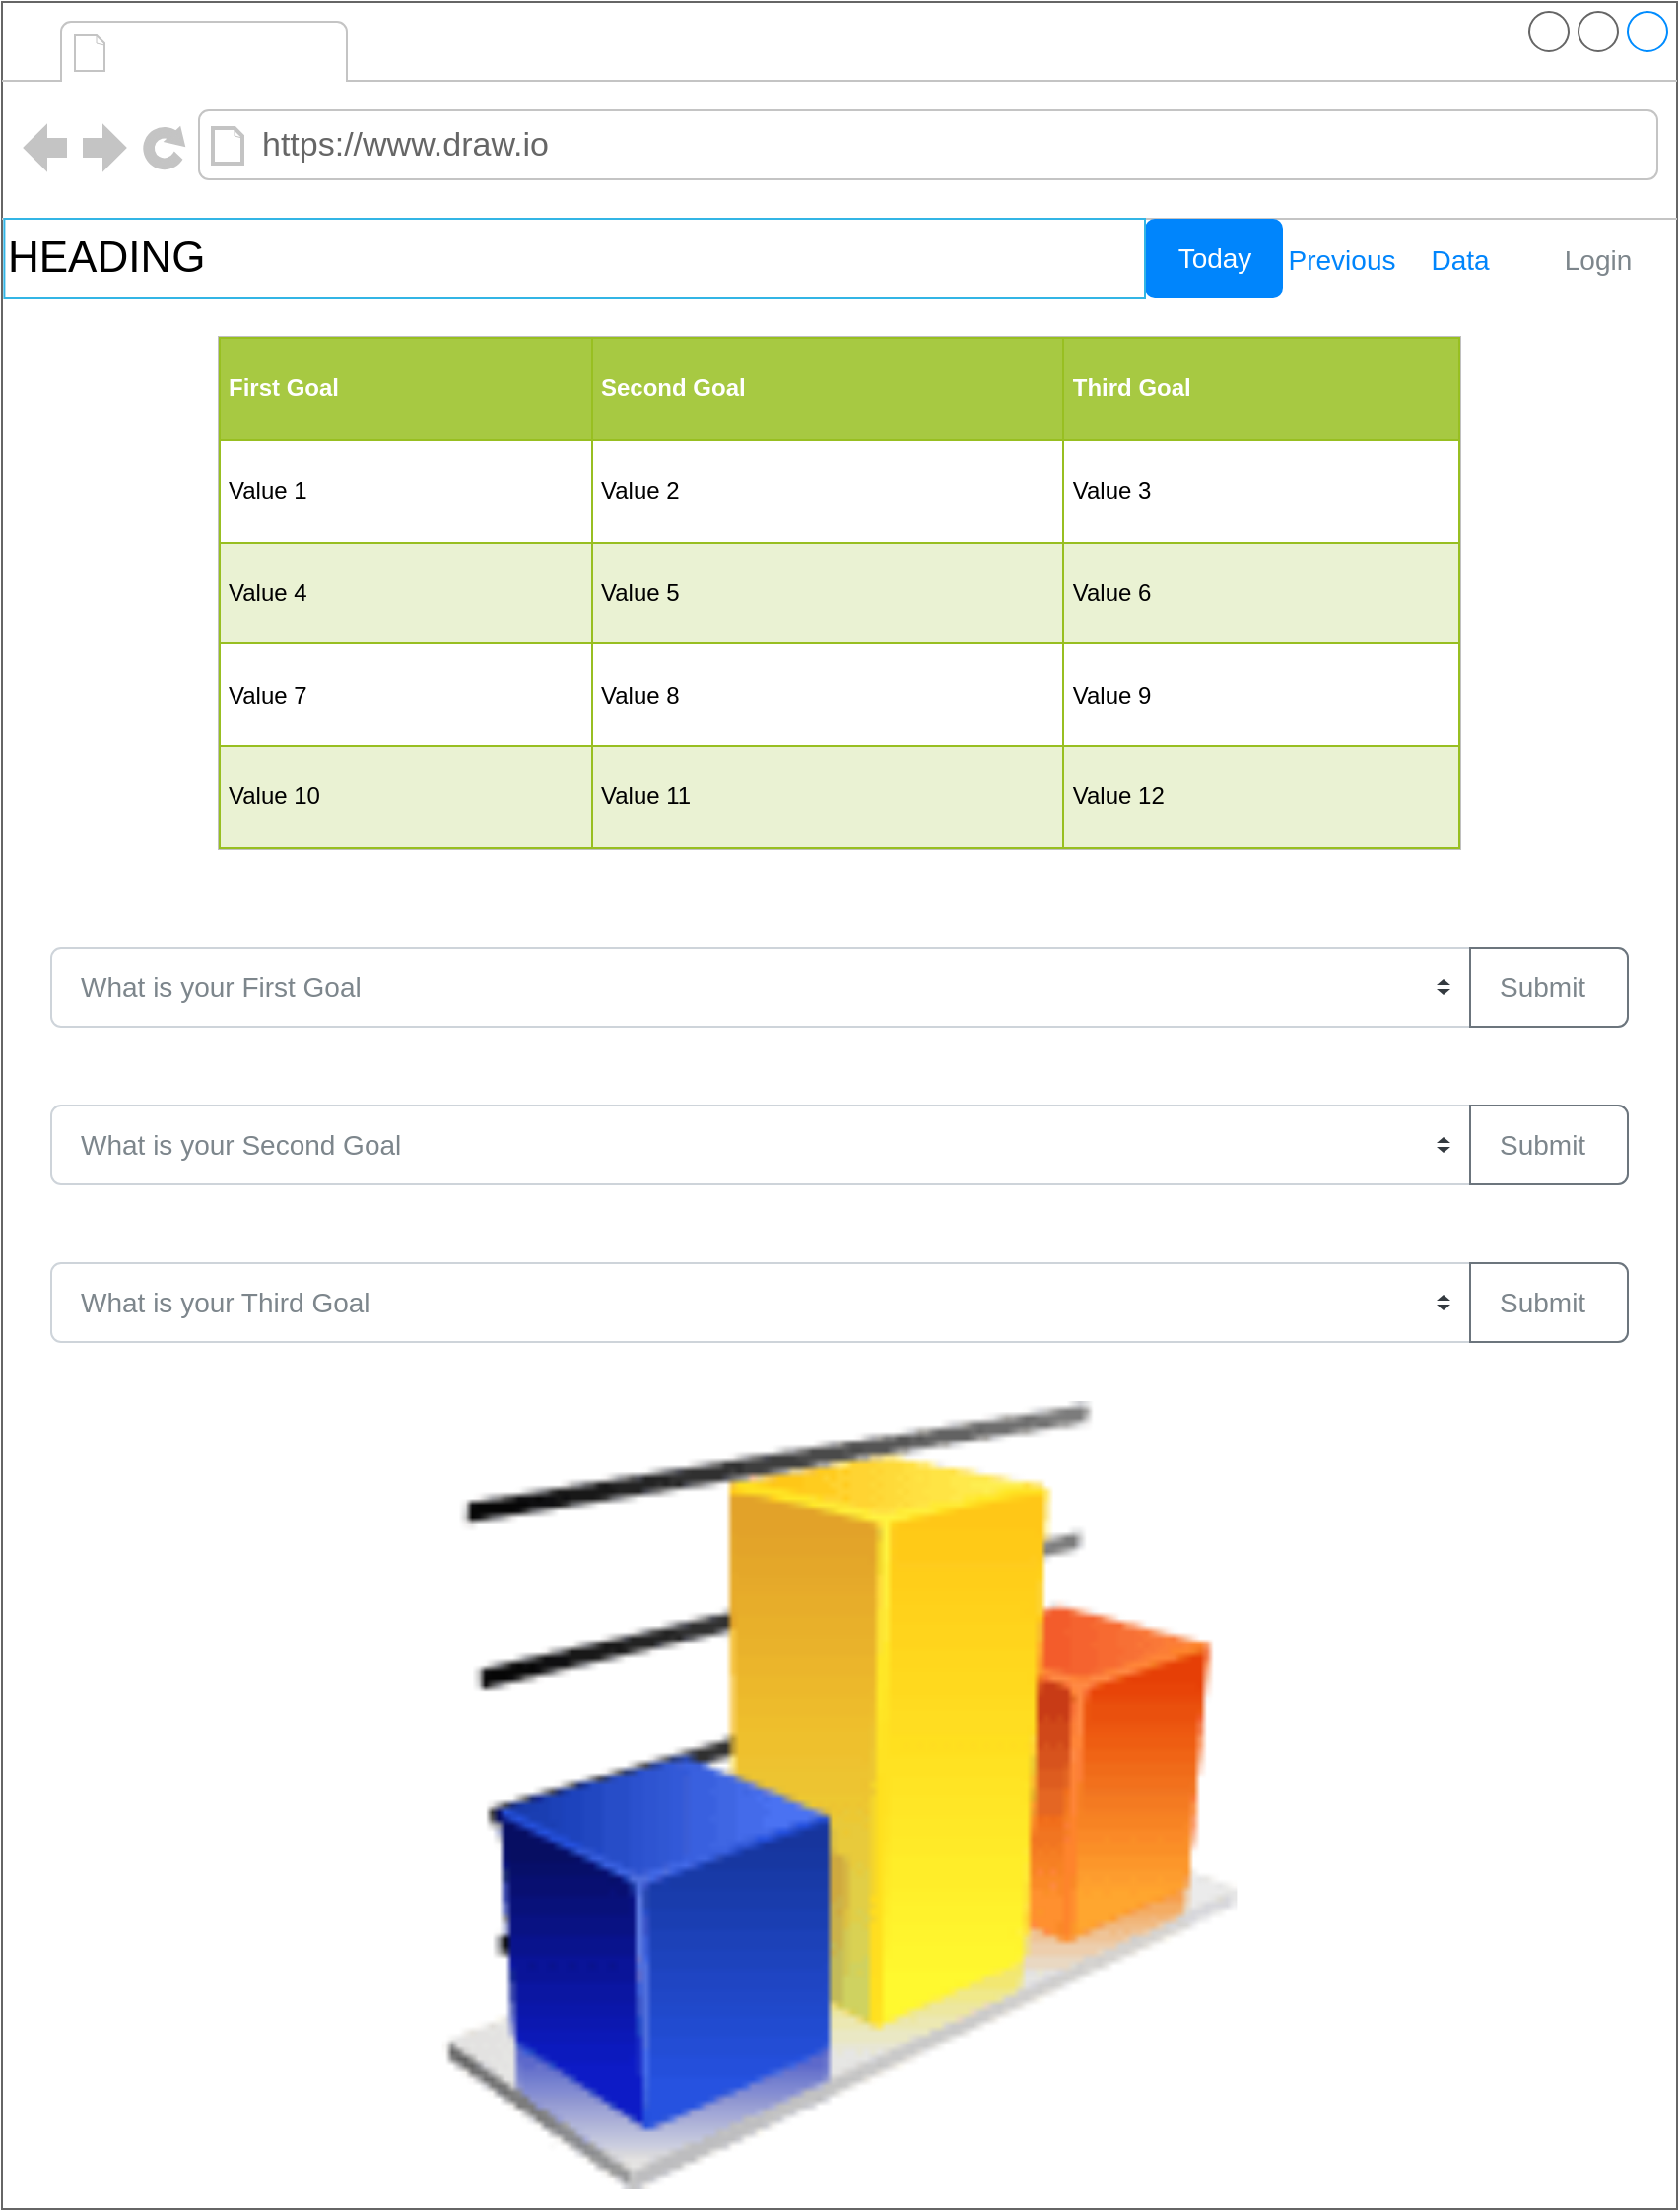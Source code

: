 <mxfile version="13.6.5">
    <diagram id="huSsZAbNyIrHfTS5jbmq" name="Page-1">
        <mxGraphModel dx="1597" dy="3329" grid="1" gridSize="10" guides="1" tooltips="1" connect="1" arrows="1" fold="1" page="1" pageScale="1" pageWidth="850" pageHeight="1100" math="0" shadow="0">
            <root>
                <mxCell id="0"/>
                <mxCell id="1" parent="0"/>
                <mxCell id="3" value="" style="strokeWidth=1;shadow=0;dashed=0;align=center;html=1;shape=mxgraph.mockup.containers.browserWindow;rSize=0;strokeColor=#666666;strokeColor2=#008cff;strokeColor3=#c4c4c4;mainText=,;recursiveResize=0;" vertex="1" parent="1">
                    <mxGeometry y="-2200" width="850" height="1120" as="geometry"/>
                </mxCell>
                <mxCell id="4" value="&lt;font color=&quot;#ffffff&quot;&gt;HOMEPAGE&lt;/font&gt;" style="strokeWidth=1;shadow=0;dashed=0;align=center;html=1;shape=mxgraph.mockup.containers.anchor;fontSize=17;fontColor=#666666;align=left;" vertex="1" parent="3">
                    <mxGeometry x="60" y="12" width="110" height="26" as="geometry"/>
                </mxCell>
                <mxCell id="5" value="https://www.draw.io" style="strokeWidth=1;shadow=0;dashed=0;align=center;html=1;shape=mxgraph.mockup.containers.anchor;rSize=0;fontSize=17;fontColor=#666666;align=left;" vertex="1" parent="3">
                    <mxGeometry x="130" y="60" width="250" height="26" as="geometry"/>
                </mxCell>
                <mxCell id="19" value="Today" style="html=1;shadow=0;dashed=0;shape=mxgraph.bootstrap.rrect;rSize=5;fillColor=#0085FC;strokeColor=none;fontSize=14;fontColor=#ffffff;" vertex="1" parent="3">
                    <mxGeometry x="580" y="110" width="70" height="40" as="geometry"/>
                </mxCell>
                <mxCell id="20" value="Previous" style="fillColor=none;strokeColor=none;fontSize=14;fontColor=#0085FC;" vertex="1" parent="3">
                    <mxGeometry x="650" y="110" width="60" height="40" as="geometry"/>
                </mxCell>
                <mxCell id="21" value="Data" style="fillColor=none;strokeColor=none;fontSize=14;fontColor=#0085FC;" vertex="1" parent="3">
                    <mxGeometry x="710" y="110" width="60" height="40" as="geometry"/>
                </mxCell>
                <mxCell id="22" value="Login" style="fillColor=none;strokeColor=none;fontSize=14;fontColor=#7D868C;" vertex="1" parent="3">
                    <mxGeometry x="770" y="110" width="80" height="40" as="geometry"/>
                </mxCell>
                <mxCell id="23" value="&lt;font color=&quot;#000000&quot; style=&quot;background-color: rgb(255 , 255 , 255) ; font-size: 22px&quot;&gt;HEADING&lt;/font&gt;" style="whiteSpace=wrap;html=1;shadow=0;dashed=0;fontSize=10;align=left;strokeColor=#33B5E5;fontColor=#B3B3B3;fillColor=#FFFFFF;" vertex="1" parent="3">
                    <mxGeometry x="1.2" y="110" width="578.8" height="40" as="geometry"/>
                </mxCell>
                <mxCell id="93" value="&lt;table border=&quot;1&quot; width=&quot;100%&quot; cellpadding=&quot;4&quot; style=&quot;width: 100% ; height: 100% ; border-collapse: collapse&quot;&gt;&lt;tbody&gt;&lt;tr style=&quot;background-color: #a7c942 ; color: #ffffff ; border: 1px solid #98bf21&quot;&gt;&lt;th align=&quot;left&quot;&gt;First Goal&lt;/th&gt;&lt;th align=&quot;left&quot;&gt;Second Goal&lt;/th&gt;&lt;th align=&quot;left&quot;&gt;Third Goal&lt;/th&gt;&lt;/tr&gt;&lt;tr style=&quot;border: 1px solid #98bf21&quot;&gt;&lt;td&gt;Value 1&lt;/td&gt;&lt;td&gt;Value 2&lt;/td&gt;&lt;td&gt;Value 3&lt;/td&gt;&lt;/tr&gt;&lt;tr style=&quot;background-color: #eaf2d3 ; border: 1px solid #98bf21&quot;&gt;&lt;td&gt;Value 4&lt;/td&gt;&lt;td&gt;Value 5&lt;/td&gt;&lt;td&gt;Value 6&lt;/td&gt;&lt;/tr&gt;&lt;tr style=&quot;border: 1px solid #98bf21&quot;&gt;&lt;td&gt;Value 7&lt;/td&gt;&lt;td&gt;Value 8&lt;/td&gt;&lt;td&gt;Value 9&lt;/td&gt;&lt;/tr&gt;&lt;tr style=&quot;background-color: #eaf2d3 ; border: 1px solid #98bf21&quot;&gt;&lt;td&gt;Value 10&lt;/td&gt;&lt;td&gt;Value 11&lt;/td&gt;&lt;td&gt;Value 12&lt;/td&gt;&lt;/tr&gt;&lt;/tbody&gt;&lt;/table&gt;" style="text;html=1;strokeColor=#c0c0c0;fillColor=#ffffff;overflow=fill;rounded=0;labelBackgroundColor=#ffffff;" vertex="1" parent="3">
                    <mxGeometry x="110" y="170" width="630" height="260" as="geometry"/>
                </mxCell>
                <mxCell id="94" value="What is your First Goal" style="html=1;shadow=0;dashed=0;shape=mxgraph.bootstrap.rrect;rSize=5;strokeColor=#CED4DA;html=1;whiteSpace=wrap;fillColor=#FFFFFF;fontColor=#7D868C;align=left;spacing=15;fontSize=14;labelBackgroundColor=#ffffff;" vertex="1" parent="3">
                    <mxGeometry x="25" y="480" width="800" height="40" as="geometry"/>
                </mxCell>
                <mxCell id="95" value="" style="shape=triangle;direction=south;fillColor=#343A40;strokeColor=none;perimeter=none;" vertex="1" parent="94">
                    <mxGeometry x="1" y="0.5" width="7" height="3" relative="1" as="geometry">
                        <mxPoint x="-97" y="1" as="offset"/>
                    </mxGeometry>
                </mxCell>
                <mxCell id="96" value="" style="shape=triangle;direction=north;fillColor=#343A40;strokeColor=none;perimeter=none;" vertex="1" parent="94">
                    <mxGeometry x="1" y="0.5" width="7" height="3" relative="1" as="geometry">
                        <mxPoint x="-97" y="-4" as="offset"/>
                    </mxGeometry>
                </mxCell>
                <mxCell id="97" value="Submit" style="html=1;shadow=0;dashed=0;shape=mxgraph.bootstrap.rightButton;strokeColor=#6C757D;gradientColor=inherit;fontColor=inherit;fillColor=#ffffff;rSize=5;perimeter=none;whiteSpace=wrap;resizeHeight=1;fontSize=14;align=left;spacing=15;" vertex="1" parent="94">
                    <mxGeometry x="1" width="80" height="40" relative="1" as="geometry">
                        <mxPoint x="-80" as="offset"/>
                    </mxGeometry>
                </mxCell>
                <mxCell id="98" value="What is your Second Goal" style="html=1;shadow=0;dashed=0;shape=mxgraph.bootstrap.rrect;rSize=5;strokeColor=#CED4DA;html=1;whiteSpace=wrap;fillColor=#FFFFFF;fontColor=#7D868C;align=left;spacing=15;fontSize=14;labelBackgroundColor=#ffffff;" vertex="1" parent="3">
                    <mxGeometry x="25" y="560" width="800" height="40" as="geometry"/>
                </mxCell>
                <mxCell id="99" value="" style="shape=triangle;direction=south;fillColor=#343A40;strokeColor=none;perimeter=none;" vertex="1" parent="98">
                    <mxGeometry x="1" y="0.5" width="7" height="3" relative="1" as="geometry">
                        <mxPoint x="-97" y="1" as="offset"/>
                    </mxGeometry>
                </mxCell>
                <mxCell id="100" value="" style="shape=triangle;direction=north;fillColor=#343A40;strokeColor=none;perimeter=none;" vertex="1" parent="98">
                    <mxGeometry x="1" y="0.5" width="7" height="3" relative="1" as="geometry">
                        <mxPoint x="-97" y="-4" as="offset"/>
                    </mxGeometry>
                </mxCell>
                <mxCell id="101" value="Submit" style="html=1;shadow=0;dashed=0;shape=mxgraph.bootstrap.rightButton;strokeColor=#6C757D;gradientColor=inherit;fontColor=inherit;fillColor=#ffffff;rSize=5;perimeter=none;whiteSpace=wrap;resizeHeight=1;fontSize=14;align=left;spacing=15;" vertex="1" parent="98">
                    <mxGeometry x="1" width="80" height="40" relative="1" as="geometry">
                        <mxPoint x="-80" as="offset"/>
                    </mxGeometry>
                </mxCell>
                <mxCell id="102" value="What is your Third Goal" style="html=1;shadow=0;dashed=0;shape=mxgraph.bootstrap.rrect;rSize=5;strokeColor=#CED4DA;html=1;whiteSpace=wrap;fillColor=#FFFFFF;fontColor=#7D868C;align=left;spacing=15;fontSize=14;labelBackgroundColor=#ffffff;" vertex="1" parent="3">
                    <mxGeometry x="25" y="640" width="800" height="40" as="geometry"/>
                </mxCell>
                <mxCell id="103" value="" style="shape=triangle;direction=south;fillColor=#343A40;strokeColor=none;perimeter=none;" vertex="1" parent="102">
                    <mxGeometry x="1" y="0.5" width="7" height="3" relative="1" as="geometry">
                        <mxPoint x="-97" y="1" as="offset"/>
                    </mxGeometry>
                </mxCell>
                <mxCell id="104" value="" style="shape=triangle;direction=north;fillColor=#343A40;strokeColor=none;perimeter=none;" vertex="1" parent="102">
                    <mxGeometry x="1" y="0.5" width="7" height="3" relative="1" as="geometry">
                        <mxPoint x="-97" y="-4" as="offset"/>
                    </mxGeometry>
                </mxCell>
                <mxCell id="105" value="Submit" style="html=1;shadow=0;dashed=0;shape=mxgraph.bootstrap.rightButton;strokeColor=#6C757D;gradientColor=inherit;fontColor=inherit;fillColor=#ffffff;rSize=5;perimeter=none;whiteSpace=wrap;resizeHeight=1;fontSize=14;align=left;spacing=15;" vertex="1" parent="102">
                    <mxGeometry x="1" width="80" height="40" relative="1" as="geometry">
                        <mxPoint x="-80" as="offset"/>
                    </mxGeometry>
                </mxCell>
                <mxCell id="179" value="" style="image;html=1;image=img/lib/clip_art/finance/Graph_128x128.png;labelBackgroundColor=#ffffff;" vertex="1" parent="3">
                    <mxGeometry x="80" y="710" width="690" height="400" as="geometry"/>
                </mxCell>
            </root>
        </mxGraphModel>
    </diagram>
</mxfile>